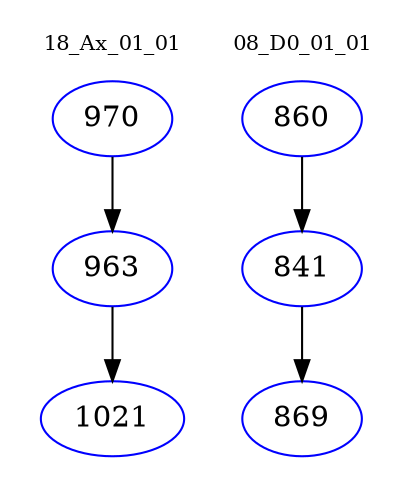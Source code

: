 digraph{
subgraph cluster_0 {
color = white
label = "18_Ax_01_01";
fontsize=10;
T0_970 [label="970", color="blue"]
T0_970 -> T0_963 [color="black"]
T0_963 [label="963", color="blue"]
T0_963 -> T0_1021 [color="black"]
T0_1021 [label="1021", color="blue"]
}
subgraph cluster_1 {
color = white
label = "08_D0_01_01";
fontsize=10;
T1_860 [label="860", color="blue"]
T1_860 -> T1_841 [color="black"]
T1_841 [label="841", color="blue"]
T1_841 -> T1_869 [color="black"]
T1_869 [label="869", color="blue"]
}
}
